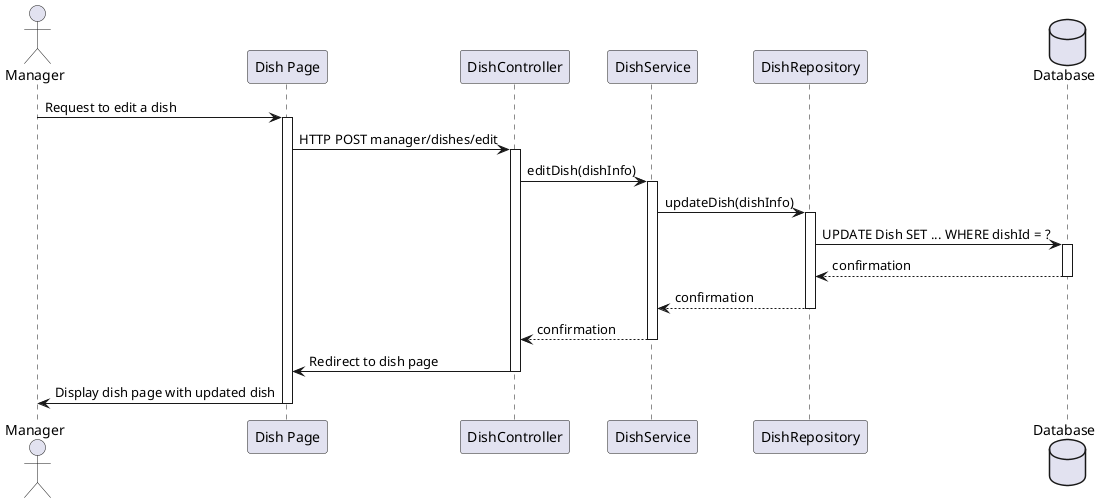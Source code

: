 @startuml
actor Manager
participant "Dish Page" as DishPage
participant "DishController" as Dish
participant "DishService" as DishService
participant "DishRepository" as DishRepository
database "Database" as Database

'edit dish
Manager -> DishPage: Request to edit a dish
activate DishPage
DishPage -> Dish: HTTP POST manager/dishes/edit
activate Dish
Dish -> DishService: editDish(dishInfo)
activate DishService
DishService -> DishRepository: updateDish(dishInfo)
activate DishRepository
DishRepository -> Database: UPDATE Dish SET ... WHERE dishId = ?
activate Database
Database --> DishRepository: confirmation
deactivate Database
DishRepository --> DishService: confirmation
deactivate DishRepository
DishService --> Dish: confirmation
deactivate DishService
Dish -> DishPage: Redirect to dish page
deactivate Dish
DishPage -> Manager: Display dish page with updated dish
deactivate DishPage

@enduml
